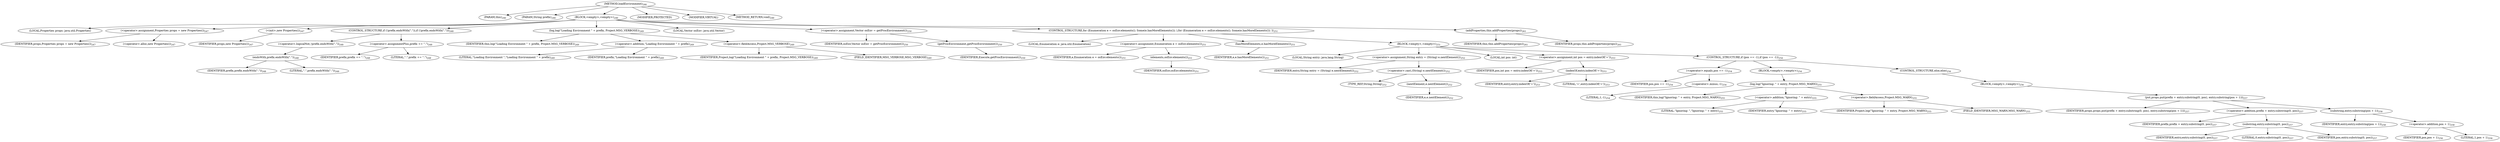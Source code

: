digraph "loadEnvironment" {  
"639" [label = <(METHOD,loadEnvironment)<SUB>246</SUB>> ]
"56" [label = <(PARAM,this)<SUB>246</SUB>> ]
"640" [label = <(PARAM,String prefix)<SUB>246</SUB>> ]
"641" [label = <(BLOCK,&lt;empty&gt;,&lt;empty&gt;)<SUB>246</SUB>> ]
"54" [label = <(LOCAL,Properties props: java.util.Properties)> ]
"642" [label = <(&lt;operator&gt;.assignment,Properties props = new Properties())<SUB>247</SUB>> ]
"643" [label = <(IDENTIFIER,props,Properties props = new Properties())<SUB>247</SUB>> ]
"644" [label = <(&lt;operator&gt;.alloc,new Properties())<SUB>247</SUB>> ]
"645" [label = <(&lt;init&gt;,new Properties())<SUB>247</SUB>> ]
"53" [label = <(IDENTIFIER,props,new Properties())<SUB>247</SUB>> ]
"646" [label = <(CONTROL_STRUCTURE,if (!prefix.endsWith(&quot;.&quot;)),if (!prefix.endsWith(&quot;.&quot;)))<SUB>248</SUB>> ]
"647" [label = <(&lt;operator&gt;.logicalNot,!prefix.endsWith(&quot;.&quot;))<SUB>248</SUB>> ]
"648" [label = <(endsWith,prefix.endsWith(&quot;.&quot;))<SUB>248</SUB>> ]
"649" [label = <(IDENTIFIER,prefix,prefix.endsWith(&quot;.&quot;))<SUB>248</SUB>> ]
"650" [label = <(LITERAL,&quot;.&quot;,prefix.endsWith(&quot;.&quot;))<SUB>248</SUB>> ]
"651" [label = <(&lt;operator&gt;.assignmentPlus,prefix += &quot;.&quot;)<SUB>248</SUB>> ]
"652" [label = <(IDENTIFIER,prefix,prefix += &quot;.&quot;)<SUB>248</SUB>> ]
"653" [label = <(LITERAL,&quot;.&quot;,prefix += &quot;.&quot;)<SUB>248</SUB>> ]
"654" [label = <(log,log(&quot;Loading Environment &quot; + prefix, Project.MSG_VERBOSE))<SUB>249</SUB>> ]
"55" [label = <(IDENTIFIER,this,log(&quot;Loading Environment &quot; + prefix, Project.MSG_VERBOSE))<SUB>249</SUB>> ]
"655" [label = <(&lt;operator&gt;.addition,&quot;Loading Environment &quot; + prefix)<SUB>249</SUB>> ]
"656" [label = <(LITERAL,&quot;Loading Environment &quot;,&quot;Loading Environment &quot; + prefix)<SUB>249</SUB>> ]
"657" [label = <(IDENTIFIER,prefix,&quot;Loading Environment &quot; + prefix)<SUB>249</SUB>> ]
"658" [label = <(&lt;operator&gt;.fieldAccess,Project.MSG_VERBOSE)<SUB>249</SUB>> ]
"659" [label = <(IDENTIFIER,Project,log(&quot;Loading Environment &quot; + prefix, Project.MSG_VERBOSE))<SUB>249</SUB>> ]
"660" [label = <(FIELD_IDENTIFIER,MSG_VERBOSE,MSG_VERBOSE)<SUB>249</SUB>> ]
"661" [label = <(LOCAL,Vector osEnv: java.util.Vector)> ]
"662" [label = <(&lt;operator&gt;.assignment,Vector osEnv = getProcEnvironment())<SUB>250</SUB>> ]
"663" [label = <(IDENTIFIER,osEnv,Vector osEnv = getProcEnvironment())<SUB>250</SUB>> ]
"664" [label = <(getProcEnvironment,getProcEnvironment())<SUB>250</SUB>> ]
"665" [label = <(IDENTIFIER,Execute,getProcEnvironment())<SUB>250</SUB>> ]
"666" [label = <(CONTROL_STRUCTURE,for (Enumeration e = osEnv.elements(); Some(e.hasMoreElements()); ),for (Enumeration e = osEnv.elements(); Some(e.hasMoreElements()); ))<SUB>251</SUB>> ]
"667" [label = <(LOCAL,Enumeration e: java.util.Enumeration)> ]
"668" [label = <(&lt;operator&gt;.assignment,Enumeration e = osEnv.elements())<SUB>251</SUB>> ]
"669" [label = <(IDENTIFIER,e,Enumeration e = osEnv.elements())<SUB>251</SUB>> ]
"670" [label = <(elements,osEnv.elements())<SUB>251</SUB>> ]
"671" [label = <(IDENTIFIER,osEnv,osEnv.elements())<SUB>251</SUB>> ]
"672" [label = <(hasMoreElements,e.hasMoreElements())<SUB>251</SUB>> ]
"673" [label = <(IDENTIFIER,e,e.hasMoreElements())<SUB>251</SUB>> ]
"674" [label = <(BLOCK,&lt;empty&gt;,&lt;empty&gt;)<SUB>251</SUB>> ]
"675" [label = <(LOCAL,String entry: java.lang.String)> ]
"676" [label = <(&lt;operator&gt;.assignment,String entry = (String) e.nextElement())<SUB>252</SUB>> ]
"677" [label = <(IDENTIFIER,entry,String entry = (String) e.nextElement())<SUB>252</SUB>> ]
"678" [label = <(&lt;operator&gt;.cast,(String) e.nextElement())<SUB>252</SUB>> ]
"679" [label = <(TYPE_REF,String,String)<SUB>252</SUB>> ]
"680" [label = <(nextElement,e.nextElement())<SUB>252</SUB>> ]
"681" [label = <(IDENTIFIER,e,e.nextElement())<SUB>252</SUB>> ]
"682" [label = <(LOCAL,int pos: int)> ]
"683" [label = <(&lt;operator&gt;.assignment,int pos = entry.indexOf('='))<SUB>253</SUB>> ]
"684" [label = <(IDENTIFIER,pos,int pos = entry.indexOf('='))<SUB>253</SUB>> ]
"685" [label = <(indexOf,entry.indexOf('='))<SUB>253</SUB>> ]
"686" [label = <(IDENTIFIER,entry,entry.indexOf('='))<SUB>253</SUB>> ]
"687" [label = <(LITERAL,'=',entry.indexOf('='))<SUB>253</SUB>> ]
"688" [label = <(CONTROL_STRUCTURE,if (pos == -1),if (pos == -1))<SUB>254</SUB>> ]
"689" [label = <(&lt;operator&gt;.equals,pos == -1)<SUB>254</SUB>> ]
"690" [label = <(IDENTIFIER,pos,pos == -1)<SUB>254</SUB>> ]
"691" [label = <(&lt;operator&gt;.minus,-1)<SUB>254</SUB>> ]
"692" [label = <(LITERAL,1,-1)<SUB>254</SUB>> ]
"693" [label = <(BLOCK,&lt;empty&gt;,&lt;empty&gt;)<SUB>254</SUB>> ]
"694" [label = <(log,log(&quot;Ignoring: &quot; + entry, Project.MSG_WARN))<SUB>255</SUB>> ]
"57" [label = <(IDENTIFIER,this,log(&quot;Ignoring: &quot; + entry, Project.MSG_WARN))<SUB>255</SUB>> ]
"695" [label = <(&lt;operator&gt;.addition,&quot;Ignoring: &quot; + entry)<SUB>255</SUB>> ]
"696" [label = <(LITERAL,&quot;Ignoring: &quot;,&quot;Ignoring: &quot; + entry)<SUB>255</SUB>> ]
"697" [label = <(IDENTIFIER,entry,&quot;Ignoring: &quot; + entry)<SUB>255</SUB>> ]
"698" [label = <(&lt;operator&gt;.fieldAccess,Project.MSG_WARN)<SUB>255</SUB>> ]
"699" [label = <(IDENTIFIER,Project,log(&quot;Ignoring: &quot; + entry, Project.MSG_WARN))<SUB>255</SUB>> ]
"700" [label = <(FIELD_IDENTIFIER,MSG_WARN,MSG_WARN)<SUB>255</SUB>> ]
"701" [label = <(CONTROL_STRUCTURE,else,else)<SUB>256</SUB>> ]
"702" [label = <(BLOCK,&lt;empty&gt;,&lt;empty&gt;)<SUB>256</SUB>> ]
"703" [label = <(put,props.put(prefix + entry.substring(0, pos), entry.substring(pos + 1)))<SUB>257</SUB>> ]
"704" [label = <(IDENTIFIER,props,props.put(prefix + entry.substring(0, pos), entry.substring(pos + 1)))<SUB>257</SUB>> ]
"705" [label = <(&lt;operator&gt;.addition,prefix + entry.substring(0, pos))<SUB>257</SUB>> ]
"706" [label = <(IDENTIFIER,prefix,prefix + entry.substring(0, pos))<SUB>257</SUB>> ]
"707" [label = <(substring,entry.substring(0, pos))<SUB>257</SUB>> ]
"708" [label = <(IDENTIFIER,entry,entry.substring(0, pos))<SUB>257</SUB>> ]
"709" [label = <(LITERAL,0,entry.substring(0, pos))<SUB>257</SUB>> ]
"710" [label = <(IDENTIFIER,pos,entry.substring(0, pos))<SUB>257</SUB>> ]
"711" [label = <(substring,entry.substring(pos + 1))<SUB>258</SUB>> ]
"712" [label = <(IDENTIFIER,entry,entry.substring(pos + 1))<SUB>258</SUB>> ]
"713" [label = <(&lt;operator&gt;.addition,pos + 1)<SUB>258</SUB>> ]
"714" [label = <(IDENTIFIER,pos,pos + 1)<SUB>258</SUB>> ]
"715" [label = <(LITERAL,1,pos + 1)<SUB>258</SUB>> ]
"716" [label = <(addProperties,this.addProperties(props))<SUB>261</SUB>> ]
"58" [label = <(IDENTIFIER,this,this.addProperties(props))<SUB>261</SUB>> ]
"717" [label = <(IDENTIFIER,props,this.addProperties(props))<SUB>261</SUB>> ]
"718" [label = <(MODIFIER,PROTECTED)> ]
"719" [label = <(MODIFIER,VIRTUAL)> ]
"720" [label = <(METHOD_RETURN,void)<SUB>246</SUB>> ]
  "639" -> "56" 
  "639" -> "640" 
  "639" -> "641" 
  "639" -> "718" 
  "639" -> "719" 
  "639" -> "720" 
  "641" -> "54" 
  "641" -> "642" 
  "641" -> "645" 
  "641" -> "646" 
  "641" -> "654" 
  "641" -> "661" 
  "641" -> "662" 
  "641" -> "666" 
  "641" -> "716" 
  "642" -> "643" 
  "642" -> "644" 
  "645" -> "53" 
  "646" -> "647" 
  "646" -> "651" 
  "647" -> "648" 
  "648" -> "649" 
  "648" -> "650" 
  "651" -> "652" 
  "651" -> "653" 
  "654" -> "55" 
  "654" -> "655" 
  "654" -> "658" 
  "655" -> "656" 
  "655" -> "657" 
  "658" -> "659" 
  "658" -> "660" 
  "662" -> "663" 
  "662" -> "664" 
  "664" -> "665" 
  "666" -> "667" 
  "666" -> "668" 
  "666" -> "672" 
  "666" -> "674" 
  "668" -> "669" 
  "668" -> "670" 
  "670" -> "671" 
  "672" -> "673" 
  "674" -> "675" 
  "674" -> "676" 
  "674" -> "682" 
  "674" -> "683" 
  "674" -> "688" 
  "676" -> "677" 
  "676" -> "678" 
  "678" -> "679" 
  "678" -> "680" 
  "680" -> "681" 
  "683" -> "684" 
  "683" -> "685" 
  "685" -> "686" 
  "685" -> "687" 
  "688" -> "689" 
  "688" -> "693" 
  "688" -> "701" 
  "689" -> "690" 
  "689" -> "691" 
  "691" -> "692" 
  "693" -> "694" 
  "694" -> "57" 
  "694" -> "695" 
  "694" -> "698" 
  "695" -> "696" 
  "695" -> "697" 
  "698" -> "699" 
  "698" -> "700" 
  "701" -> "702" 
  "702" -> "703" 
  "703" -> "704" 
  "703" -> "705" 
  "703" -> "711" 
  "705" -> "706" 
  "705" -> "707" 
  "707" -> "708" 
  "707" -> "709" 
  "707" -> "710" 
  "711" -> "712" 
  "711" -> "713" 
  "713" -> "714" 
  "713" -> "715" 
  "716" -> "58" 
  "716" -> "717" 
}
